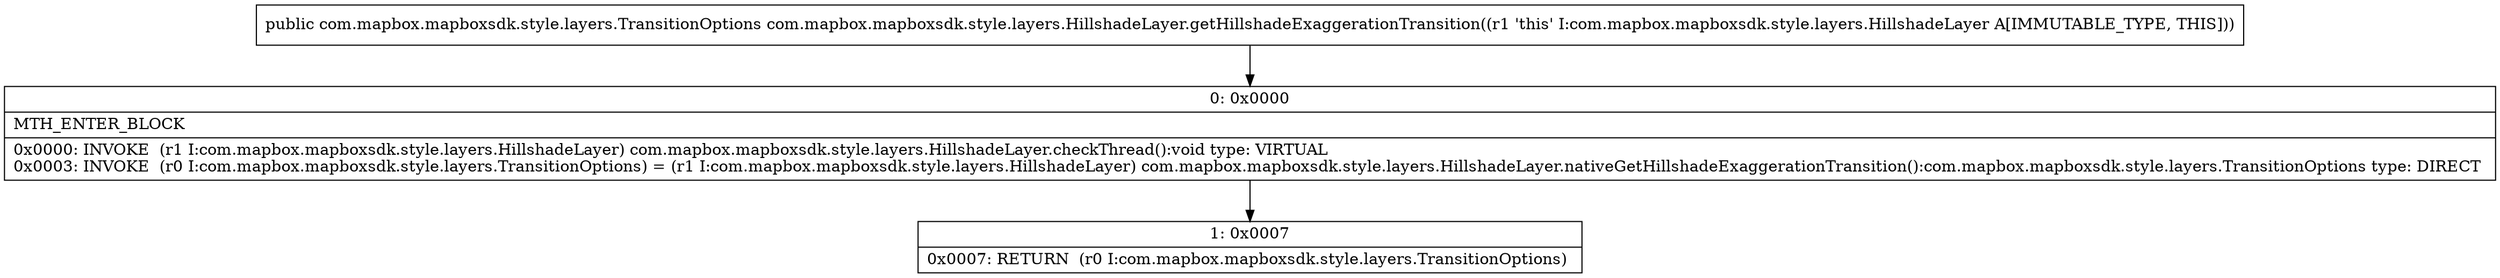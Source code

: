 digraph "CFG forcom.mapbox.mapboxsdk.style.layers.HillshadeLayer.getHillshadeExaggerationTransition()Lcom\/mapbox\/mapboxsdk\/style\/layers\/TransitionOptions;" {
Node_0 [shape=record,label="{0\:\ 0x0000|MTH_ENTER_BLOCK\l|0x0000: INVOKE  (r1 I:com.mapbox.mapboxsdk.style.layers.HillshadeLayer) com.mapbox.mapboxsdk.style.layers.HillshadeLayer.checkThread():void type: VIRTUAL \l0x0003: INVOKE  (r0 I:com.mapbox.mapboxsdk.style.layers.TransitionOptions) = (r1 I:com.mapbox.mapboxsdk.style.layers.HillshadeLayer) com.mapbox.mapboxsdk.style.layers.HillshadeLayer.nativeGetHillshadeExaggerationTransition():com.mapbox.mapboxsdk.style.layers.TransitionOptions type: DIRECT \l}"];
Node_1 [shape=record,label="{1\:\ 0x0007|0x0007: RETURN  (r0 I:com.mapbox.mapboxsdk.style.layers.TransitionOptions) \l}"];
MethodNode[shape=record,label="{public com.mapbox.mapboxsdk.style.layers.TransitionOptions com.mapbox.mapboxsdk.style.layers.HillshadeLayer.getHillshadeExaggerationTransition((r1 'this' I:com.mapbox.mapboxsdk.style.layers.HillshadeLayer A[IMMUTABLE_TYPE, THIS])) }"];
MethodNode -> Node_0;
Node_0 -> Node_1;
}

